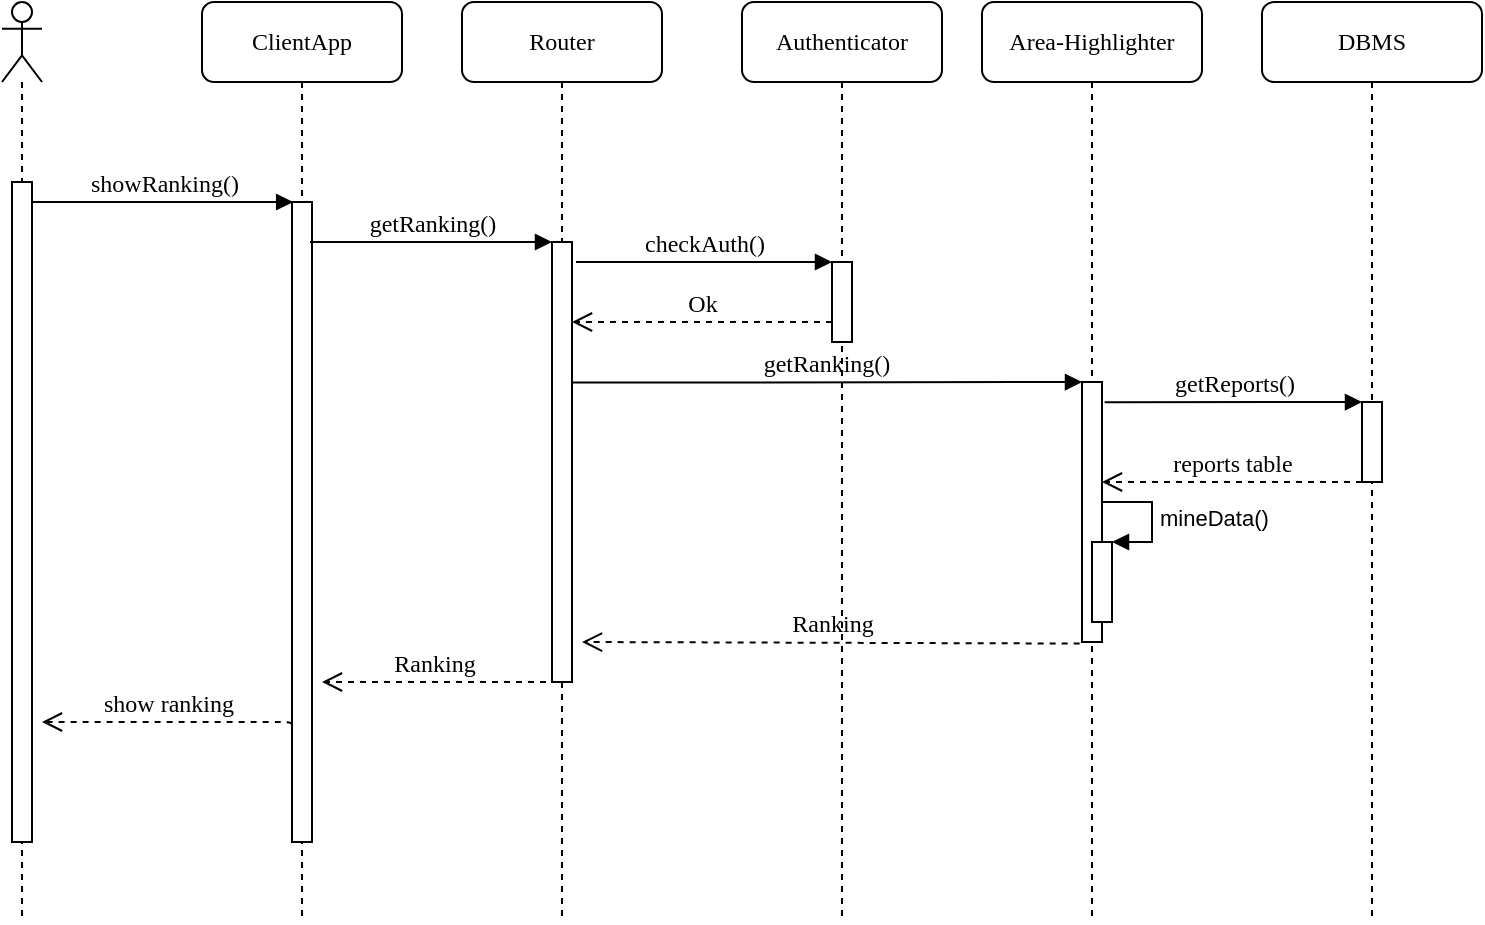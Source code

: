 <mxfile version="12.3.3" type="device" pages="1"><diagram name="Page-1" id="13e1069c-82ec-6db2-03f1-153e76fe0fe0"><mxGraphModel dx="971" dy="1350" grid="1" gridSize="10" guides="1" tooltips="1" connect="1" arrows="1" fold="1" page="1" pageScale="1" pageWidth="1100" pageHeight="850" background="#ffffff" math="0" shadow="0"><root><mxCell id="0"/><mxCell id="1" parent="0"/><mxCell id="7baba1c4bc27f4b0-2" value="ClientApp" style="shape=umlLifeline;perimeter=lifelinePerimeter;whiteSpace=wrap;html=1;container=1;collapsible=0;recursiveResize=0;outlineConnect=0;rounded=1;shadow=0;comic=0;labelBackgroundColor=none;strokeWidth=1;fontFamily=Verdana;fontSize=12;align=center;" parent="1" vertex="1"><mxGeometry x="240" y="-100" width="100" height="460" as="geometry"/></mxCell><mxCell id="7baba1c4bc27f4b0-10" value="" style="html=1;points=[];perimeter=orthogonalPerimeter;rounded=0;shadow=0;comic=0;labelBackgroundColor=none;strokeWidth=1;fontFamily=Verdana;fontSize=12;align=center;" parent="7baba1c4bc27f4b0-2" vertex="1"><mxGeometry x="45" y="100" width="10" height="320" as="geometry"/></mxCell><mxCell id="7baba1c4bc27f4b0-5" value="Authenticator" style="shape=umlLifeline;perimeter=lifelinePerimeter;whiteSpace=wrap;html=1;container=1;collapsible=0;recursiveResize=0;outlineConnect=0;rounded=1;shadow=0;comic=0;labelBackgroundColor=none;strokeWidth=1;fontFamily=Verdana;fontSize=12;align=center;" parent="1" vertex="1"><mxGeometry x="510" y="-100" width="100" height="460" as="geometry"/></mxCell><mxCell id="7baba1c4bc27f4b0-6" value="Router" style="shape=umlLifeline;perimeter=lifelinePerimeter;whiteSpace=wrap;html=1;container=1;collapsible=0;recursiveResize=0;outlineConnect=0;rounded=1;shadow=0;comic=0;labelBackgroundColor=none;strokeWidth=1;fontFamily=Verdana;fontSize=12;align=center;" parent="1" vertex="1"><mxGeometry x="370" y="-100" width="100" height="460" as="geometry"/></mxCell><mxCell id="7baba1c4bc27f4b0-16" value="" style="html=1;points=[];perimeter=orthogonalPerimeter;rounded=0;shadow=0;comic=0;labelBackgroundColor=none;strokeWidth=1;fontFamily=Verdana;fontSize=12;align=center;" parent="7baba1c4bc27f4b0-6" vertex="1"><mxGeometry x="45" y="120" width="10" height="220" as="geometry"/></mxCell><mxCell id="7baba1c4bc27f4b0-19" value="" style="html=1;points=[];perimeter=orthogonalPerimeter;rounded=0;shadow=0;comic=0;labelBackgroundColor=none;strokeWidth=1;fontFamily=Verdana;fontSize=12;align=center;" parent="7baba1c4bc27f4b0-6" vertex="1"><mxGeometry x="185" y="130" width="10" height="40" as="geometry"/></mxCell><mxCell id="7baba1c4bc27f4b0-20" value="checkAuth()" style="html=1;verticalAlign=bottom;endArrow=block;entryX=0;entryY=0;labelBackgroundColor=none;fontFamily=Verdana;fontSize=12;edgeStyle=elbowEdgeStyle;elbow=vertical;" parent="7baba1c4bc27f4b0-6" target="7baba1c4bc27f4b0-19" edge="1"><mxGeometry relative="1" as="geometry"><mxPoint x="57" y="130" as="sourcePoint"/></mxGeometry></mxCell><mxCell id="7baba1c4bc27f4b0-21" value="Ok" style="html=1;verticalAlign=bottom;endArrow=open;dashed=1;endSize=8;labelBackgroundColor=none;fontFamily=Verdana;fontSize=12;edgeStyle=elbowEdgeStyle;elbow=vertical;" parent="7baba1c4bc27f4b0-6" source="7baba1c4bc27f4b0-19" edge="1"><mxGeometry relative="1" as="geometry"><mxPoint x="55" y="160" as="targetPoint"/><Array as="points"><mxPoint x="130" y="160"/><mxPoint x="160" y="160"/></Array></mxGeometry></mxCell><mxCell id="7baba1c4bc27f4b0-11" value="showRanking()" style="html=1;verticalAlign=bottom;endArrow=block;labelBackgroundColor=none;fontFamily=Verdana;fontSize=12;edgeStyle=elbowEdgeStyle;elbow=vertical;shadow=0;comic=0;entryX=0.058;entryY=0;entryDx=0;entryDy=0;entryPerimeter=0;" parent="1" source="7baba1c4bc27f4b0-9" target="7baba1c4bc27f4b0-10" edge="1"><mxGeometry relative="1" as="geometry"><mxPoint x="160" as="sourcePoint"/><mxPoint x="280" as="targetPoint"/><Array as="points"><mxPoint x="270"/><mxPoint x="280"/></Array></mxGeometry></mxCell><mxCell id="1SlL1ueOV2csKyAfzmK5-1" value="" style="shape=umlLifeline;participant=umlActor;perimeter=lifelinePerimeter;whiteSpace=wrap;html=1;container=1;collapsible=0;recursiveResize=0;verticalAlign=top;spacingTop=36;labelBackgroundColor=#ffffff;outlineConnect=0;" parent="1" vertex="1"><mxGeometry x="140" y="-100" width="20" height="460" as="geometry"/></mxCell><mxCell id="7baba1c4bc27f4b0-9" value="" style="html=1;points=[];perimeter=orthogonalPerimeter;rounded=0;shadow=0;comic=0;labelBackgroundColor=none;strokeWidth=1;fontFamily=Verdana;fontSize=12;align=center;" parent="1SlL1ueOV2csKyAfzmK5-1" vertex="1"><mxGeometry x="5" y="90" width="10" height="330" as="geometry"/></mxCell><mxCell id="j8wvazzYa7TAVAe0LvpJ-49" value="Area-Highlighter" style="shape=umlLifeline;perimeter=lifelinePerimeter;whiteSpace=wrap;html=1;container=1;collapsible=0;recursiveResize=0;outlineConnect=0;rounded=1;shadow=0;comic=0;labelBackgroundColor=none;strokeWidth=1;fontFamily=Verdana;fontSize=12;align=center;" parent="1" vertex="1"><mxGeometry x="630" y="-100" width="110" height="460" as="geometry"/></mxCell><mxCell id="PqzRrof0vnTyG2Atzz5S-10" value="" style="html=1;points=[];perimeter=orthogonalPerimeter;" parent="j8wvazzYa7TAVAe0LvpJ-49" vertex="1"><mxGeometry x="50" y="190" width="10" height="130" as="geometry"/></mxCell><mxCell id="PqzRrof0vnTyG2Atzz5S-21" value="" style="html=1;points=[];perimeter=orthogonalPerimeter;" parent="j8wvazzYa7TAVAe0LvpJ-49" vertex="1"><mxGeometry x="55" y="270" width="10" height="40" as="geometry"/></mxCell><mxCell id="PqzRrof0vnTyG2Atzz5S-22" value="mineData()" style="edgeStyle=orthogonalEdgeStyle;html=1;align=left;spacingLeft=2;endArrow=block;rounded=0;entryX=1;entryY=0;" parent="j8wvazzYa7TAVAe0LvpJ-49" target="PqzRrof0vnTyG2Atzz5S-21" edge="1"><mxGeometry relative="1" as="geometry"><mxPoint x="60" y="250" as="sourcePoint"/><Array as="points"><mxPoint x="85" y="250"/></Array></mxGeometry></mxCell><mxCell id="7baba1c4bc27f4b0-17" value="getRanking()" style="html=1;verticalAlign=bottom;endArrow=block;labelBackgroundColor=none;fontFamily=Verdana;fontSize=12;edgeStyle=elbowEdgeStyle;elbow=vertical;" parent="1" target="7baba1c4bc27f4b0-16" edge="1"><mxGeometry relative="1" as="geometry"><mxPoint x="294" y="20" as="sourcePoint"/><Array as="points"><mxPoint x="410" y="20"/></Array></mxGeometry></mxCell><mxCell id="PqzRrof0vnTyG2Atzz5S-9" value="getRanking()" style="html=1;verticalAlign=bottom;endArrow=block;labelBackgroundColor=none;fontFamily=Verdana;fontSize=12;edgeStyle=elbowEdgeStyle;elbow=vertical;exitX=0.92;exitY=0.422;exitDx=0;exitDy=0;exitPerimeter=0;" parent="1" edge="1"><mxGeometry relative="1" as="geometry"><mxPoint x="425.034" y="90.31" as="sourcePoint"/><Array as="points"><mxPoint x="591" y="90"/></Array><mxPoint x="680" y="90" as="targetPoint"/></mxGeometry></mxCell><mxCell id="PqzRrof0vnTyG2Atzz5S-11" value="Ranking" style="html=1;verticalAlign=bottom;endArrow=open;dashed=1;endSize=8;labelBackgroundColor=none;fontFamily=Verdana;fontSize=12;edgeStyle=elbowEdgeStyle;elbow=vertical;exitX=-0.118;exitY=1.006;exitDx=0;exitDy=0;exitPerimeter=0;" parent="1" source="PqzRrof0vnTyG2Atzz5S-10" edge="1"><mxGeometry relative="1" as="geometry"><mxPoint x="430" y="220" as="targetPoint"/><Array as="points"><mxPoint x="520" y="220"/><mxPoint x="520" y="211"/><mxPoint x="684.5" y="150"/><mxPoint x="564.5" y="150"/><mxPoint x="629.5" y="150.5"/><mxPoint x="659.5" y="150.5"/></Array><mxPoint x="690" y="150" as="sourcePoint"/></mxGeometry></mxCell><mxCell id="PqzRrof0vnTyG2Atzz5S-14" value="DBMS" style="shape=umlLifeline;perimeter=lifelinePerimeter;whiteSpace=wrap;html=1;container=1;collapsible=0;recursiveResize=0;outlineConnect=0;rounded=1;shadow=0;comic=0;labelBackgroundColor=none;strokeWidth=1;fontFamily=Verdana;fontSize=12;align=center;" parent="1" vertex="1"><mxGeometry x="770" y="-100" width="110" height="460" as="geometry"/></mxCell><mxCell id="PqzRrof0vnTyG2Atzz5S-16" value="" style="html=1;points=[];perimeter=orthogonalPerimeter;" parent="PqzRrof0vnTyG2Atzz5S-14" vertex="1"><mxGeometry x="50" y="200" width="10" height="40" as="geometry"/></mxCell><mxCell id="PqzRrof0vnTyG2Atzz5S-17" value="getReports()" style="html=1;verticalAlign=bottom;endArrow=block;labelBackgroundColor=none;fontFamily=Verdana;fontSize=12;edgeStyle=elbowEdgeStyle;elbow=vertical;exitX=1.13;exitY=0.078;exitDx=0;exitDy=0;exitPerimeter=0;" parent="1" edge="1" source="PqzRrof0vnTyG2Atzz5S-10"><mxGeometry relative="1" as="geometry"><mxPoint x="710" y="100" as="sourcePoint"/><Array as="points"><mxPoint x="876" y="100"/></Array><mxPoint x="820" y="100" as="targetPoint"/></mxGeometry></mxCell><mxCell id="PqzRrof0vnTyG2Atzz5S-18" value="reports table" style="html=1;verticalAlign=bottom;endArrow=open;dashed=1;endSize=8;labelBackgroundColor=none;fontFamily=Verdana;fontSize=12;edgeStyle=elbowEdgeStyle;elbow=vertical;entryX=1;entryY=0.385;entryDx=0;entryDy=0;entryPerimeter=0;" parent="1" edge="1" target="PqzRrof0vnTyG2Atzz5S-10"><mxGeometry relative="1" as="geometry"><mxPoint x="710" y="140" as="targetPoint"/><Array as="points"><mxPoint x="760" y="140"/><mxPoint x="744.5" y="79"/><mxPoint x="809.5" y="79.5"/><mxPoint x="839.5" y="79.5"/></Array><mxPoint x="820" y="140" as="sourcePoint"/></mxGeometry></mxCell><mxCell id="PqzRrof0vnTyG2Atzz5S-23" value="Ranking" style="html=1;verticalAlign=bottom;endArrow=open;dashed=1;endSize=8;labelBackgroundColor=none;fontFamily=Verdana;fontSize=12;edgeStyle=elbowEdgeStyle;elbow=vertical;" parent="1" edge="1"><mxGeometry relative="1" as="geometry"><mxPoint x="300" y="240" as="targetPoint"/><Array as="points"><mxPoint x="411.5" y="240"/><mxPoint x="411.5" y="231"/><mxPoint x="576" y="170"/><mxPoint x="456" y="170"/><mxPoint x="521" y="170.5"/><mxPoint x="551" y="170.5"/></Array><mxPoint x="412" y="240" as="sourcePoint"/></mxGeometry></mxCell><mxCell id="PqzRrof0vnTyG2Atzz5S-24" value="show ranking" style="html=1;verticalAlign=bottom;endArrow=open;dashed=1;endSize=8;labelBackgroundColor=none;fontFamily=Verdana;fontSize=12;edgeStyle=elbowEdgeStyle;elbow=vertical;exitX=-0.118;exitY=1.006;exitDx=0;exitDy=0;exitPerimeter=0;" parent="1" edge="1"><mxGeometry relative="1" as="geometry"><mxPoint x="160" y="260" as="targetPoint"/><Array as="points"><mxPoint x="111" y="260"/><mxPoint x="111" y="251"/><mxPoint x="275.5" y="190"/><mxPoint x="155.5" y="190"/><mxPoint x="220.5" y="190.5"/><mxPoint x="250.5" y="190.5"/></Array><mxPoint x="284.667" y="261.167" as="sourcePoint"/></mxGeometry></mxCell></root></mxGraphModel></diagram></mxfile>
